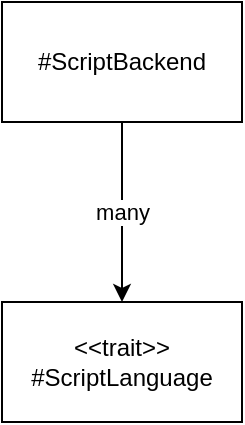 <mxfile>
    <diagram id="_cXo8imJAWg-RhuMHT85" name="Page-1">
        <mxGraphModel dx="1292" dy="932" grid="1" gridSize="10" guides="1" tooltips="1" connect="1" arrows="1" fold="1" page="1" pageScale="1" pageWidth="850" pageHeight="1100" math="0" shadow="0">
            <root>
                <mxCell id="0"/>
                <mxCell id="1" parent="0"/>
                <mxCell id="4" value="many" style="edgeStyle=none;html=1;" parent="1" source="2" target="3" edge="1">
                    <mxGeometry relative="1" as="geometry"/>
                </mxCell>
                <mxCell id="2" value="#ScriptBackend" style="rounded=0;whiteSpace=wrap;html=1;" parent="1" vertex="1">
                    <mxGeometry x="40" y="40" width="120" height="60" as="geometry"/>
                </mxCell>
                <mxCell id="3" value="&amp;lt;&amp;lt;trait&amp;gt;&amp;gt;&lt;br&gt;#ScriptLanguage" style="whiteSpace=wrap;html=1;rounded=0;" parent="1" vertex="1">
                    <mxGeometry x="40" y="190" width="120" height="60" as="geometry"/>
                </mxCell>
            </root>
        </mxGraphModel>
    </diagram>
</mxfile>